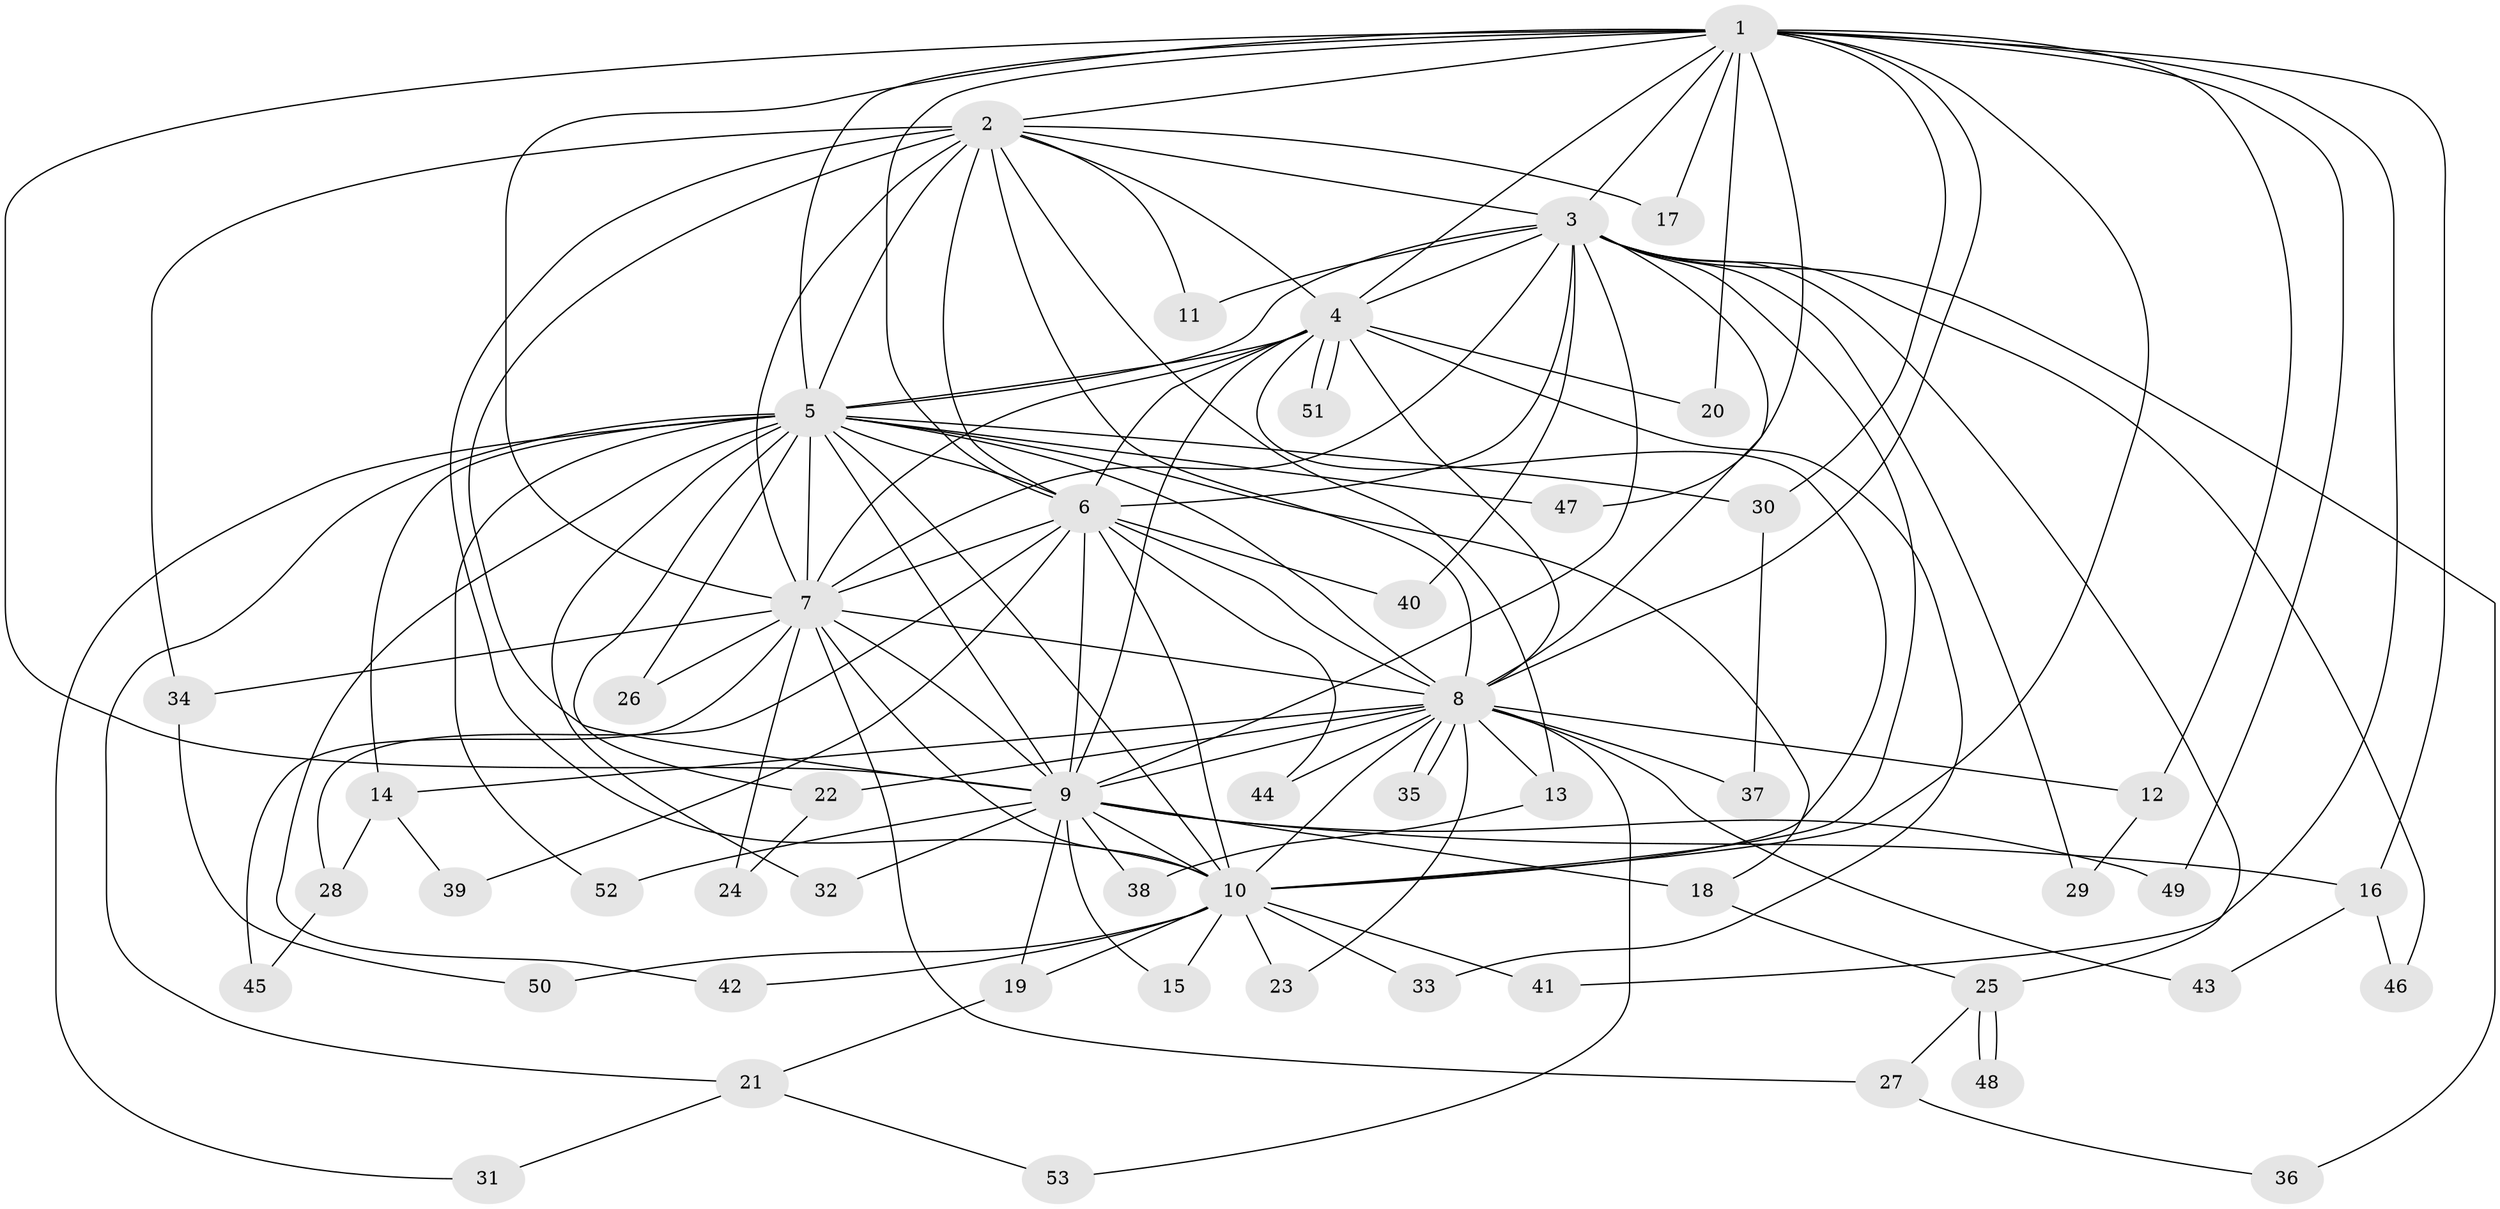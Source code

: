 // Generated by graph-tools (version 1.1) at 2025/49/03/09/25 03:49:39]
// undirected, 53 vertices, 131 edges
graph export_dot {
graph [start="1"]
  node [color=gray90,style=filled];
  1;
  2;
  3;
  4;
  5;
  6;
  7;
  8;
  9;
  10;
  11;
  12;
  13;
  14;
  15;
  16;
  17;
  18;
  19;
  20;
  21;
  22;
  23;
  24;
  25;
  26;
  27;
  28;
  29;
  30;
  31;
  32;
  33;
  34;
  35;
  36;
  37;
  38;
  39;
  40;
  41;
  42;
  43;
  44;
  45;
  46;
  47;
  48;
  49;
  50;
  51;
  52;
  53;
  1 -- 2;
  1 -- 3;
  1 -- 4;
  1 -- 5;
  1 -- 6;
  1 -- 7;
  1 -- 8;
  1 -- 9;
  1 -- 10;
  1 -- 12;
  1 -- 16;
  1 -- 17;
  1 -- 20;
  1 -- 30;
  1 -- 41;
  1 -- 47;
  1 -- 49;
  2 -- 3;
  2 -- 4;
  2 -- 5;
  2 -- 6;
  2 -- 7;
  2 -- 8;
  2 -- 9;
  2 -- 10;
  2 -- 11;
  2 -- 13;
  2 -- 17;
  2 -- 34;
  3 -- 4;
  3 -- 5;
  3 -- 6;
  3 -- 7;
  3 -- 8;
  3 -- 9;
  3 -- 10;
  3 -- 11;
  3 -- 25;
  3 -- 29;
  3 -- 36;
  3 -- 40;
  3 -- 46;
  4 -- 5;
  4 -- 6;
  4 -- 7;
  4 -- 8;
  4 -- 9;
  4 -- 10;
  4 -- 20;
  4 -- 33;
  4 -- 51;
  4 -- 51;
  5 -- 6;
  5 -- 7;
  5 -- 8;
  5 -- 9;
  5 -- 10;
  5 -- 14;
  5 -- 18;
  5 -- 21;
  5 -- 22;
  5 -- 26;
  5 -- 30;
  5 -- 31;
  5 -- 32;
  5 -- 42;
  5 -- 47;
  5 -- 52;
  6 -- 7;
  6 -- 8;
  6 -- 9;
  6 -- 10;
  6 -- 28;
  6 -- 39;
  6 -- 40;
  6 -- 44;
  7 -- 8;
  7 -- 9;
  7 -- 10;
  7 -- 24;
  7 -- 26;
  7 -- 27;
  7 -- 34;
  7 -- 45;
  8 -- 9;
  8 -- 10;
  8 -- 12;
  8 -- 13;
  8 -- 14;
  8 -- 22;
  8 -- 23;
  8 -- 35;
  8 -- 35;
  8 -- 37;
  8 -- 43;
  8 -- 44;
  8 -- 53;
  9 -- 10;
  9 -- 15;
  9 -- 16;
  9 -- 18;
  9 -- 19;
  9 -- 32;
  9 -- 38;
  9 -- 49;
  9 -- 52;
  10 -- 15;
  10 -- 19;
  10 -- 23;
  10 -- 33;
  10 -- 41;
  10 -- 42;
  10 -- 50;
  12 -- 29;
  13 -- 38;
  14 -- 28;
  14 -- 39;
  16 -- 43;
  16 -- 46;
  18 -- 25;
  19 -- 21;
  21 -- 31;
  21 -- 53;
  22 -- 24;
  25 -- 27;
  25 -- 48;
  25 -- 48;
  27 -- 36;
  28 -- 45;
  30 -- 37;
  34 -- 50;
}
